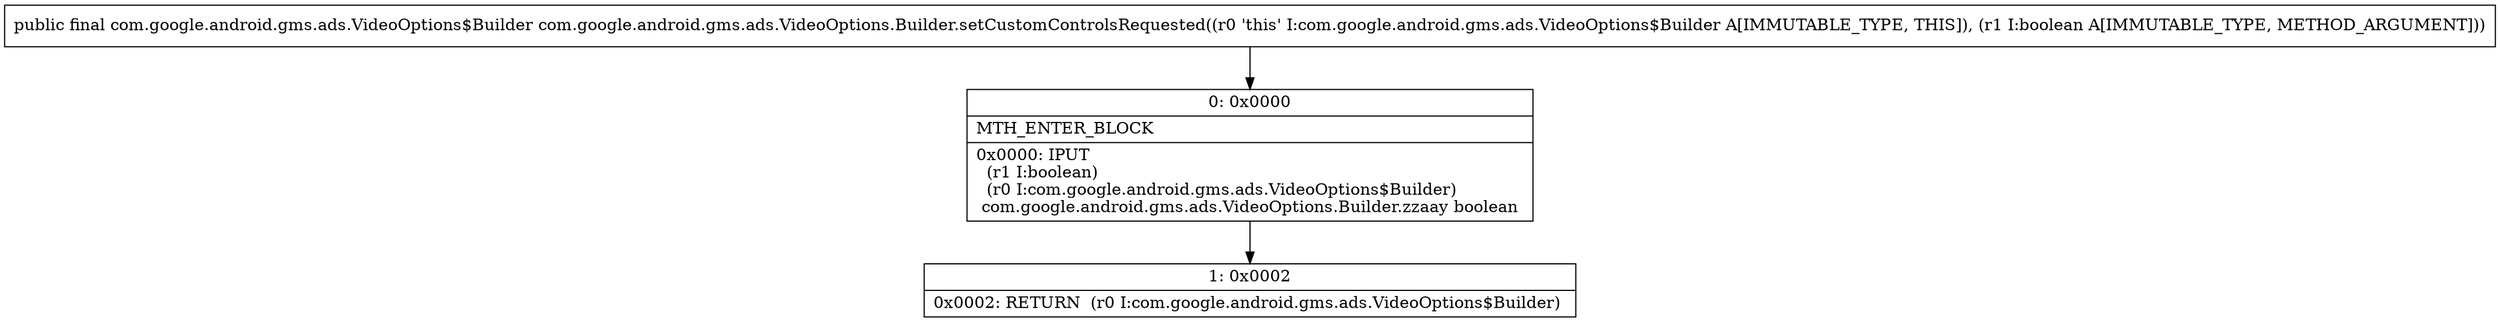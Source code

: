 digraph "CFG forcom.google.android.gms.ads.VideoOptions.Builder.setCustomControlsRequested(Z)Lcom\/google\/android\/gms\/ads\/VideoOptions$Builder;" {
Node_0 [shape=record,label="{0\:\ 0x0000|MTH_ENTER_BLOCK\l|0x0000: IPUT  \l  (r1 I:boolean)\l  (r0 I:com.google.android.gms.ads.VideoOptions$Builder)\l com.google.android.gms.ads.VideoOptions.Builder.zzaay boolean \l}"];
Node_1 [shape=record,label="{1\:\ 0x0002|0x0002: RETURN  (r0 I:com.google.android.gms.ads.VideoOptions$Builder) \l}"];
MethodNode[shape=record,label="{public final com.google.android.gms.ads.VideoOptions$Builder com.google.android.gms.ads.VideoOptions.Builder.setCustomControlsRequested((r0 'this' I:com.google.android.gms.ads.VideoOptions$Builder A[IMMUTABLE_TYPE, THIS]), (r1 I:boolean A[IMMUTABLE_TYPE, METHOD_ARGUMENT])) }"];
MethodNode -> Node_0;
Node_0 -> Node_1;
}

